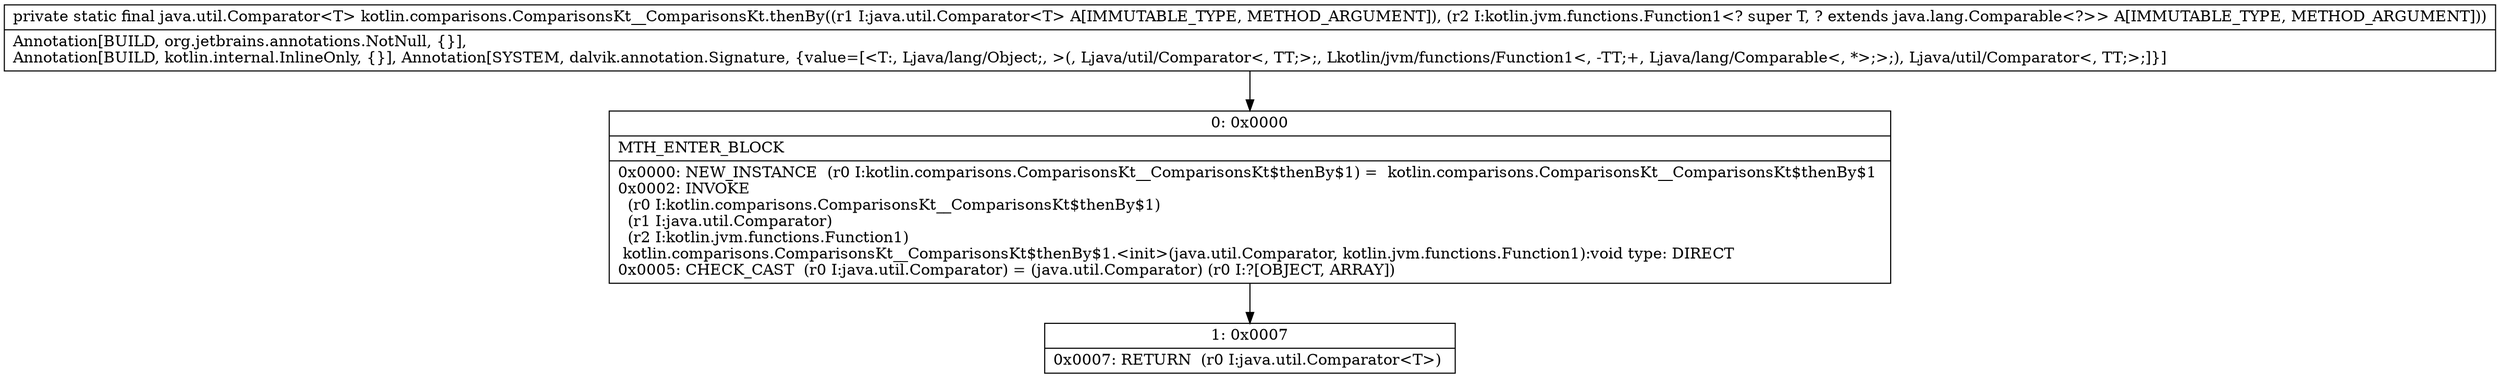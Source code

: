 digraph "CFG forkotlin.comparisons.ComparisonsKt__ComparisonsKt.thenBy(Ljava\/util\/Comparator;Lkotlin\/jvm\/functions\/Function1;)Ljava\/util\/Comparator;" {
Node_0 [shape=record,label="{0\:\ 0x0000|MTH_ENTER_BLOCK\l|0x0000: NEW_INSTANCE  (r0 I:kotlin.comparisons.ComparisonsKt__ComparisonsKt$thenBy$1) =  kotlin.comparisons.ComparisonsKt__ComparisonsKt$thenBy$1 \l0x0002: INVOKE  \l  (r0 I:kotlin.comparisons.ComparisonsKt__ComparisonsKt$thenBy$1)\l  (r1 I:java.util.Comparator)\l  (r2 I:kotlin.jvm.functions.Function1)\l kotlin.comparisons.ComparisonsKt__ComparisonsKt$thenBy$1.\<init\>(java.util.Comparator, kotlin.jvm.functions.Function1):void type: DIRECT \l0x0005: CHECK_CAST  (r0 I:java.util.Comparator) = (java.util.Comparator) (r0 I:?[OBJECT, ARRAY]) \l}"];
Node_1 [shape=record,label="{1\:\ 0x0007|0x0007: RETURN  (r0 I:java.util.Comparator\<T\>) \l}"];
MethodNode[shape=record,label="{private static final java.util.Comparator\<T\> kotlin.comparisons.ComparisonsKt__ComparisonsKt.thenBy((r1 I:java.util.Comparator\<T\> A[IMMUTABLE_TYPE, METHOD_ARGUMENT]), (r2 I:kotlin.jvm.functions.Function1\<? super T, ? extends java.lang.Comparable\<?\>\> A[IMMUTABLE_TYPE, METHOD_ARGUMENT]))  | Annotation[BUILD, org.jetbrains.annotations.NotNull, \{\}], \lAnnotation[BUILD, kotlin.internal.InlineOnly, \{\}], Annotation[SYSTEM, dalvik.annotation.Signature, \{value=[\<T:, Ljava\/lang\/Object;, \>(, Ljava\/util\/Comparator\<, TT;\>;, Lkotlin\/jvm\/functions\/Function1\<, \-TT;+, Ljava\/lang\/Comparable\<, *\>;\>;), Ljava\/util\/Comparator\<, TT;\>;]\}]\l}"];
MethodNode -> Node_0;
Node_0 -> Node_1;
}

